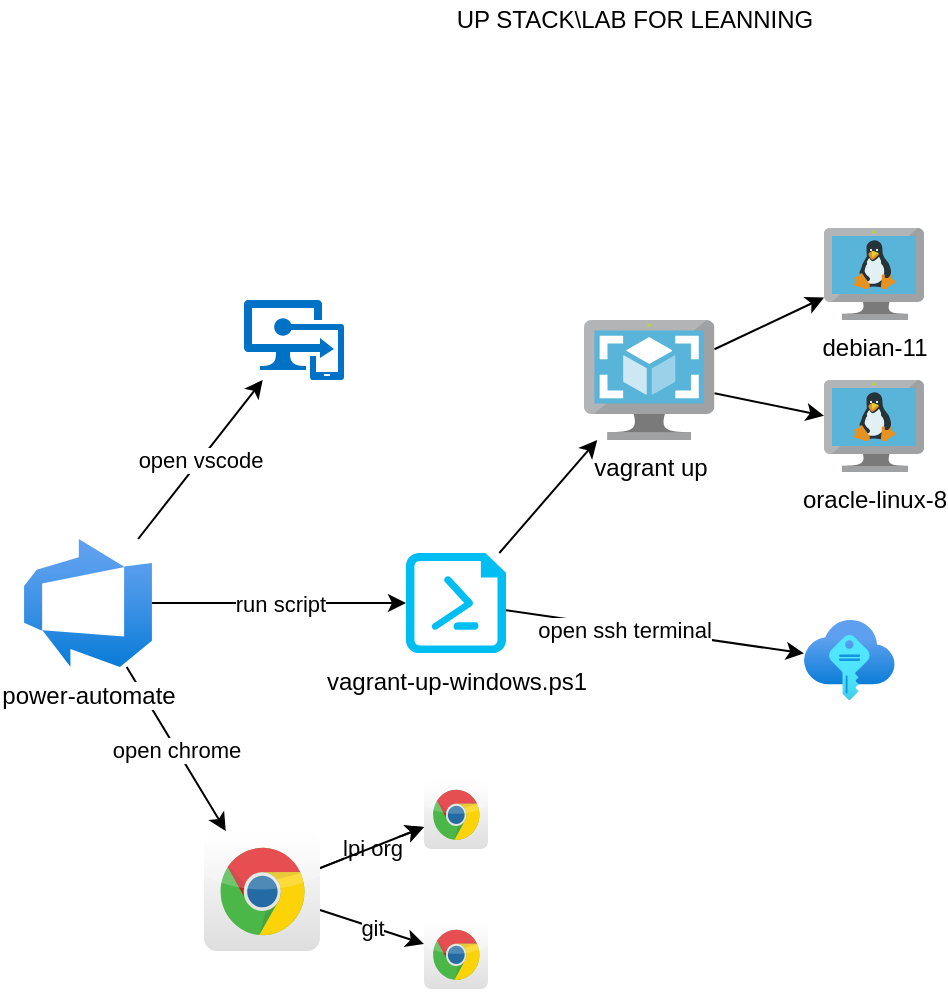 <mxfile>
    <diagram id="nhEpUS39IYWnoABmrRGF" name="up-stack">
        <mxGraphModel dx="1134" dy="602" grid="1" gridSize="10" guides="1" tooltips="1" connect="1" arrows="1" fold="1" page="1" pageScale="1" pageWidth="850" pageHeight="1100" math="0" shadow="0">
            <root>
                <mxCell id="0"/>
                <mxCell id="1" parent="0"/>
                <mxCell id="22" value="" style="edgeStyle=none;html=1;" parent="1" source="3" target="21" edge="1">
                    <mxGeometry relative="1" as="geometry"/>
                </mxCell>
                <mxCell id="49" style="edgeStyle=none;html=1;" parent="1" source="3" target="48" edge="1">
                    <mxGeometry relative="1" as="geometry"/>
                </mxCell>
                <mxCell id="50" value="open ssh terminal" style="edgeLabel;html=1;align=center;verticalAlign=middle;resizable=0;points=[];" parent="49" vertex="1" connectable="0">
                    <mxGeometry x="-0.218" relative="1" as="geometry">
                        <mxPoint y="1" as="offset"/>
                    </mxGeometry>
                </mxCell>
                <mxCell id="3" value="vagrant-up-windows.ps1&lt;br&gt;" style="verticalLabelPosition=bottom;html=1;verticalAlign=top;align=center;strokeColor=none;fillColor=#00BEF2;shape=mxgraph.azure.powershell_file;pointerEvents=1;" parent="1" vertex="1">
                    <mxGeometry x="281" y="286.5" width="50" height="50" as="geometry"/>
                </mxCell>
                <mxCell id="18" value="run script" style="edgeStyle=none;html=1;" parent="1" source="15" target="3" edge="1">
                    <mxGeometry relative="1" as="geometry"/>
                </mxCell>
                <mxCell id="26" value="open vscode" style="edgeStyle=none;html=1;" parent="1" source="15" target="25" edge="1">
                    <mxGeometry relative="1" as="geometry"/>
                </mxCell>
                <mxCell id="32" value="open chrome" style="edgeStyle=none;html=1;" parent="1" source="15" target="29" edge="1">
                    <mxGeometry relative="1" as="geometry"/>
                </mxCell>
                <mxCell id="15" value="power-automate" style="aspect=fixed;html=1;points=[];align=center;image;fontSize=12;image=img/lib/azure2/devops/Azure_DevOps.svg;" parent="1" vertex="1">
                    <mxGeometry x="90" y="279.5" width="64" height="64" as="geometry"/>
                </mxCell>
                <mxCell id="23" value="" style="edgeStyle=none;html=1;" parent="1" source="21" target="51" edge="1">
                    <mxGeometry relative="1" as="geometry">
                        <mxPoint x="478.92" y="144.577" as="targetPoint"/>
                    </mxGeometry>
                </mxCell>
                <mxCell id="24" value="" style="edgeStyle=none;html=1;" parent="1" source="21" target="53" edge="1">
                    <mxGeometry relative="1" as="geometry">
                        <mxPoint x="480" y="225.721" as="targetPoint"/>
                    </mxGeometry>
                </mxCell>
                <mxCell id="21" value="vagrant up&lt;br&gt;" style="sketch=0;aspect=fixed;html=1;points=[];align=center;image;fontSize=12;image=img/lib/mscae/VM_Images.svg;" parent="1" vertex="1">
                    <mxGeometry x="370" y="170" width="65.22" height="60" as="geometry"/>
                </mxCell>
                <mxCell id="25" value="" style="sketch=0;aspect=fixed;html=1;points=[];align=center;image;fontSize=12;image=img/lib/mscae/Intune_App_Protection.svg;" parent="1" vertex="1">
                    <mxGeometry x="200" y="160" width="50" height="40" as="geometry"/>
                </mxCell>
                <mxCell id="44" value="lpi org" style="edgeStyle=none;html=1;" parent="1" source="29" target="43" edge="1">
                    <mxGeometry relative="1" as="geometry"/>
                </mxCell>
                <mxCell id="45" value="" style="edgeStyle=none;html=1;" parent="1" source="29" target="43" edge="1">
                    <mxGeometry relative="1" as="geometry"/>
                </mxCell>
                <mxCell id="47" value="git" style="edgeStyle=none;html=1;" parent="1" source="29" target="46" edge="1">
                    <mxGeometry relative="1" as="geometry"/>
                </mxCell>
                <mxCell id="29" value="" style="dashed=0;outlineConnect=0;html=1;align=center;labelPosition=center;verticalLabelPosition=bottom;verticalAlign=top;shape=mxgraph.webicons.chrome;gradientColor=#DFDEDE" parent="1" vertex="1">
                    <mxGeometry x="180" y="425.5" width="58" height="60" as="geometry"/>
                </mxCell>
                <mxCell id="40" value="UP STACK\LAB FOR LEANNING" style="text;html=1;align=center;verticalAlign=middle;resizable=0;points=[];autosize=1;strokeColor=none;fillColor=none;" parent="1" vertex="1">
                    <mxGeometry x="300" y="10" width="190" height="20" as="geometry"/>
                </mxCell>
                <mxCell id="43" value="" style="dashed=0;outlineConnect=0;html=1;align=center;labelPosition=center;verticalLabelPosition=bottom;verticalAlign=top;shape=mxgraph.webicons.chrome;gradientColor=#DFDEDE" parent="1" vertex="1">
                    <mxGeometry x="290" y="400" width="32" height="34.5" as="geometry"/>
                </mxCell>
                <mxCell id="46" value="" style="dashed=0;outlineConnect=0;html=1;align=center;labelPosition=center;verticalLabelPosition=bottom;verticalAlign=top;shape=mxgraph.webicons.chrome;gradientColor=#DFDEDE" parent="1" vertex="1">
                    <mxGeometry x="290" y="470" width="32" height="34.5" as="geometry"/>
                </mxCell>
                <mxCell id="48" value="" style="aspect=fixed;html=1;points=[];align=center;image;fontSize=12;image=img/lib/azure2/other/SSH_Keys.svg;" parent="1" vertex="1">
                    <mxGeometry x="480" y="320" width="45.33" height="40" as="geometry"/>
                </mxCell>
                <mxCell id="51" value="debian-11" style="sketch=0;aspect=fixed;html=1;points=[];align=center;image;fontSize=12;image=img/lib/mscae/VM_Linux.svg;" vertex="1" parent="1">
                    <mxGeometry x="490" y="124" width="50" height="46" as="geometry"/>
                </mxCell>
                <mxCell id="53" value="oracle-linux-8" style="sketch=0;aspect=fixed;html=1;points=[];align=center;image;fontSize=12;image=img/lib/mscae/VM_Linux.svg;" vertex="1" parent="1">
                    <mxGeometry x="490" y="200" width="50" height="46" as="geometry"/>
                </mxCell>
            </root>
        </mxGraphModel>
    </diagram>
</mxfile>
